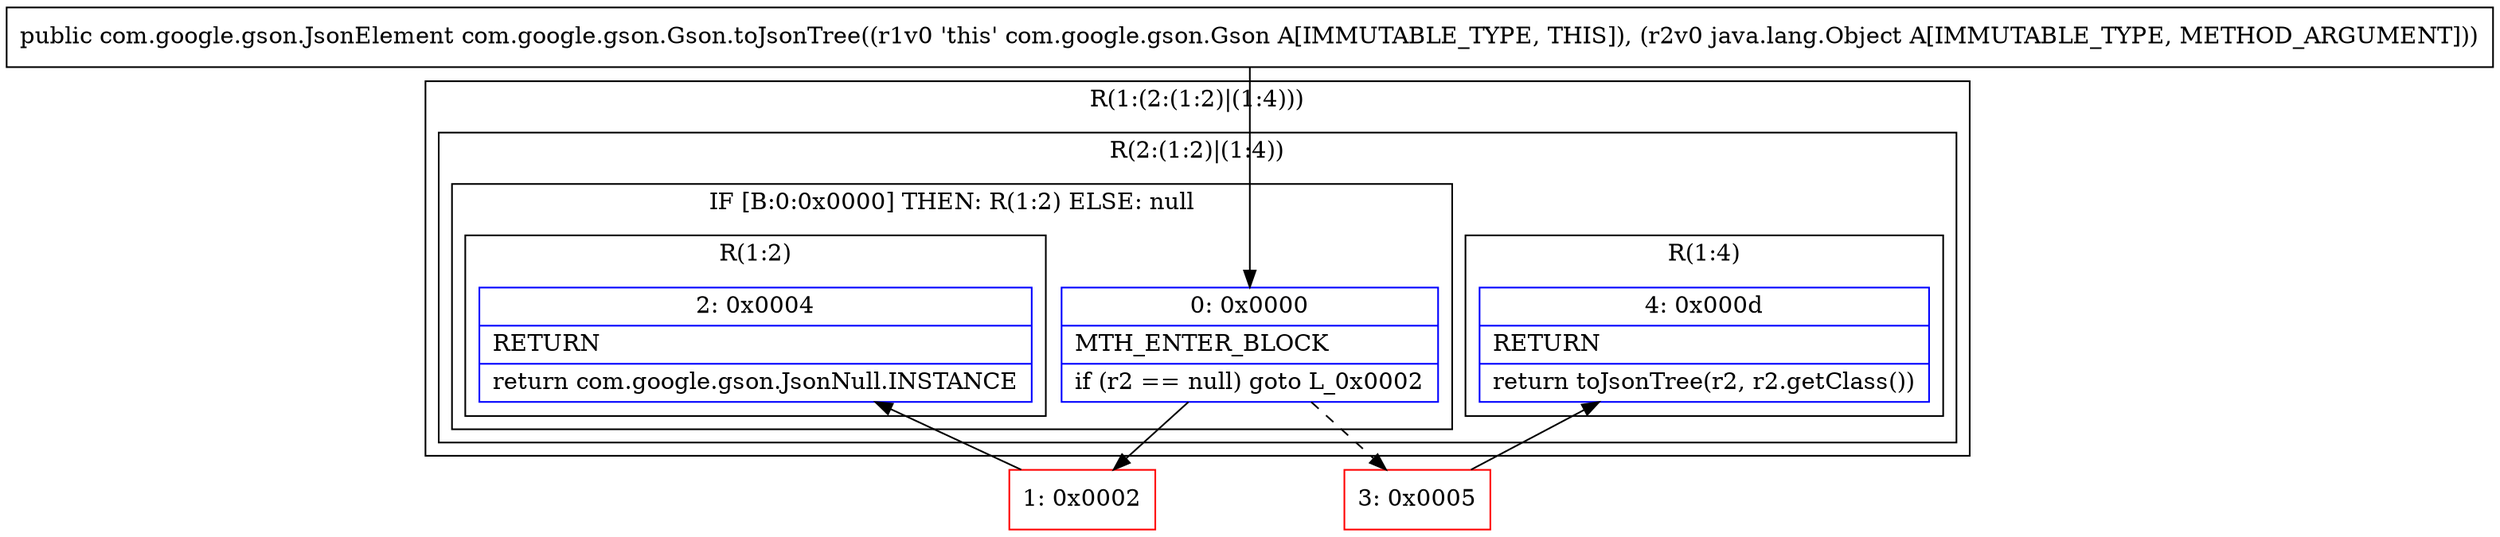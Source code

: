 digraph "CFG forcom.google.gson.Gson.toJsonTree(Ljava\/lang\/Object;)Lcom\/google\/gson\/JsonElement;" {
subgraph cluster_Region_507734518 {
label = "R(1:(2:(1:2)|(1:4)))";
node [shape=record,color=blue];
subgraph cluster_Region_1874027878 {
label = "R(2:(1:2)|(1:4))";
node [shape=record,color=blue];
subgraph cluster_IfRegion_674829657 {
label = "IF [B:0:0x0000] THEN: R(1:2) ELSE: null";
node [shape=record,color=blue];
Node_0 [shape=record,label="{0\:\ 0x0000|MTH_ENTER_BLOCK\l|if (r2 == null) goto L_0x0002\l}"];
subgraph cluster_Region_133678590 {
label = "R(1:2)";
node [shape=record,color=blue];
Node_2 [shape=record,label="{2\:\ 0x0004|RETURN\l|return com.google.gson.JsonNull.INSTANCE\l}"];
}
}
subgraph cluster_Region_50200623 {
label = "R(1:4)";
node [shape=record,color=blue];
Node_4 [shape=record,label="{4\:\ 0x000d|RETURN\l|return toJsonTree(r2, r2.getClass())\l}"];
}
}
}
Node_1 [shape=record,color=red,label="{1\:\ 0x0002}"];
Node_3 [shape=record,color=red,label="{3\:\ 0x0005}"];
MethodNode[shape=record,label="{public com.google.gson.JsonElement com.google.gson.Gson.toJsonTree((r1v0 'this' com.google.gson.Gson A[IMMUTABLE_TYPE, THIS]), (r2v0 java.lang.Object A[IMMUTABLE_TYPE, METHOD_ARGUMENT])) }"];
MethodNode -> Node_0;
Node_0 -> Node_1;
Node_0 -> Node_3[style=dashed];
Node_1 -> Node_2;
Node_3 -> Node_4;
}

